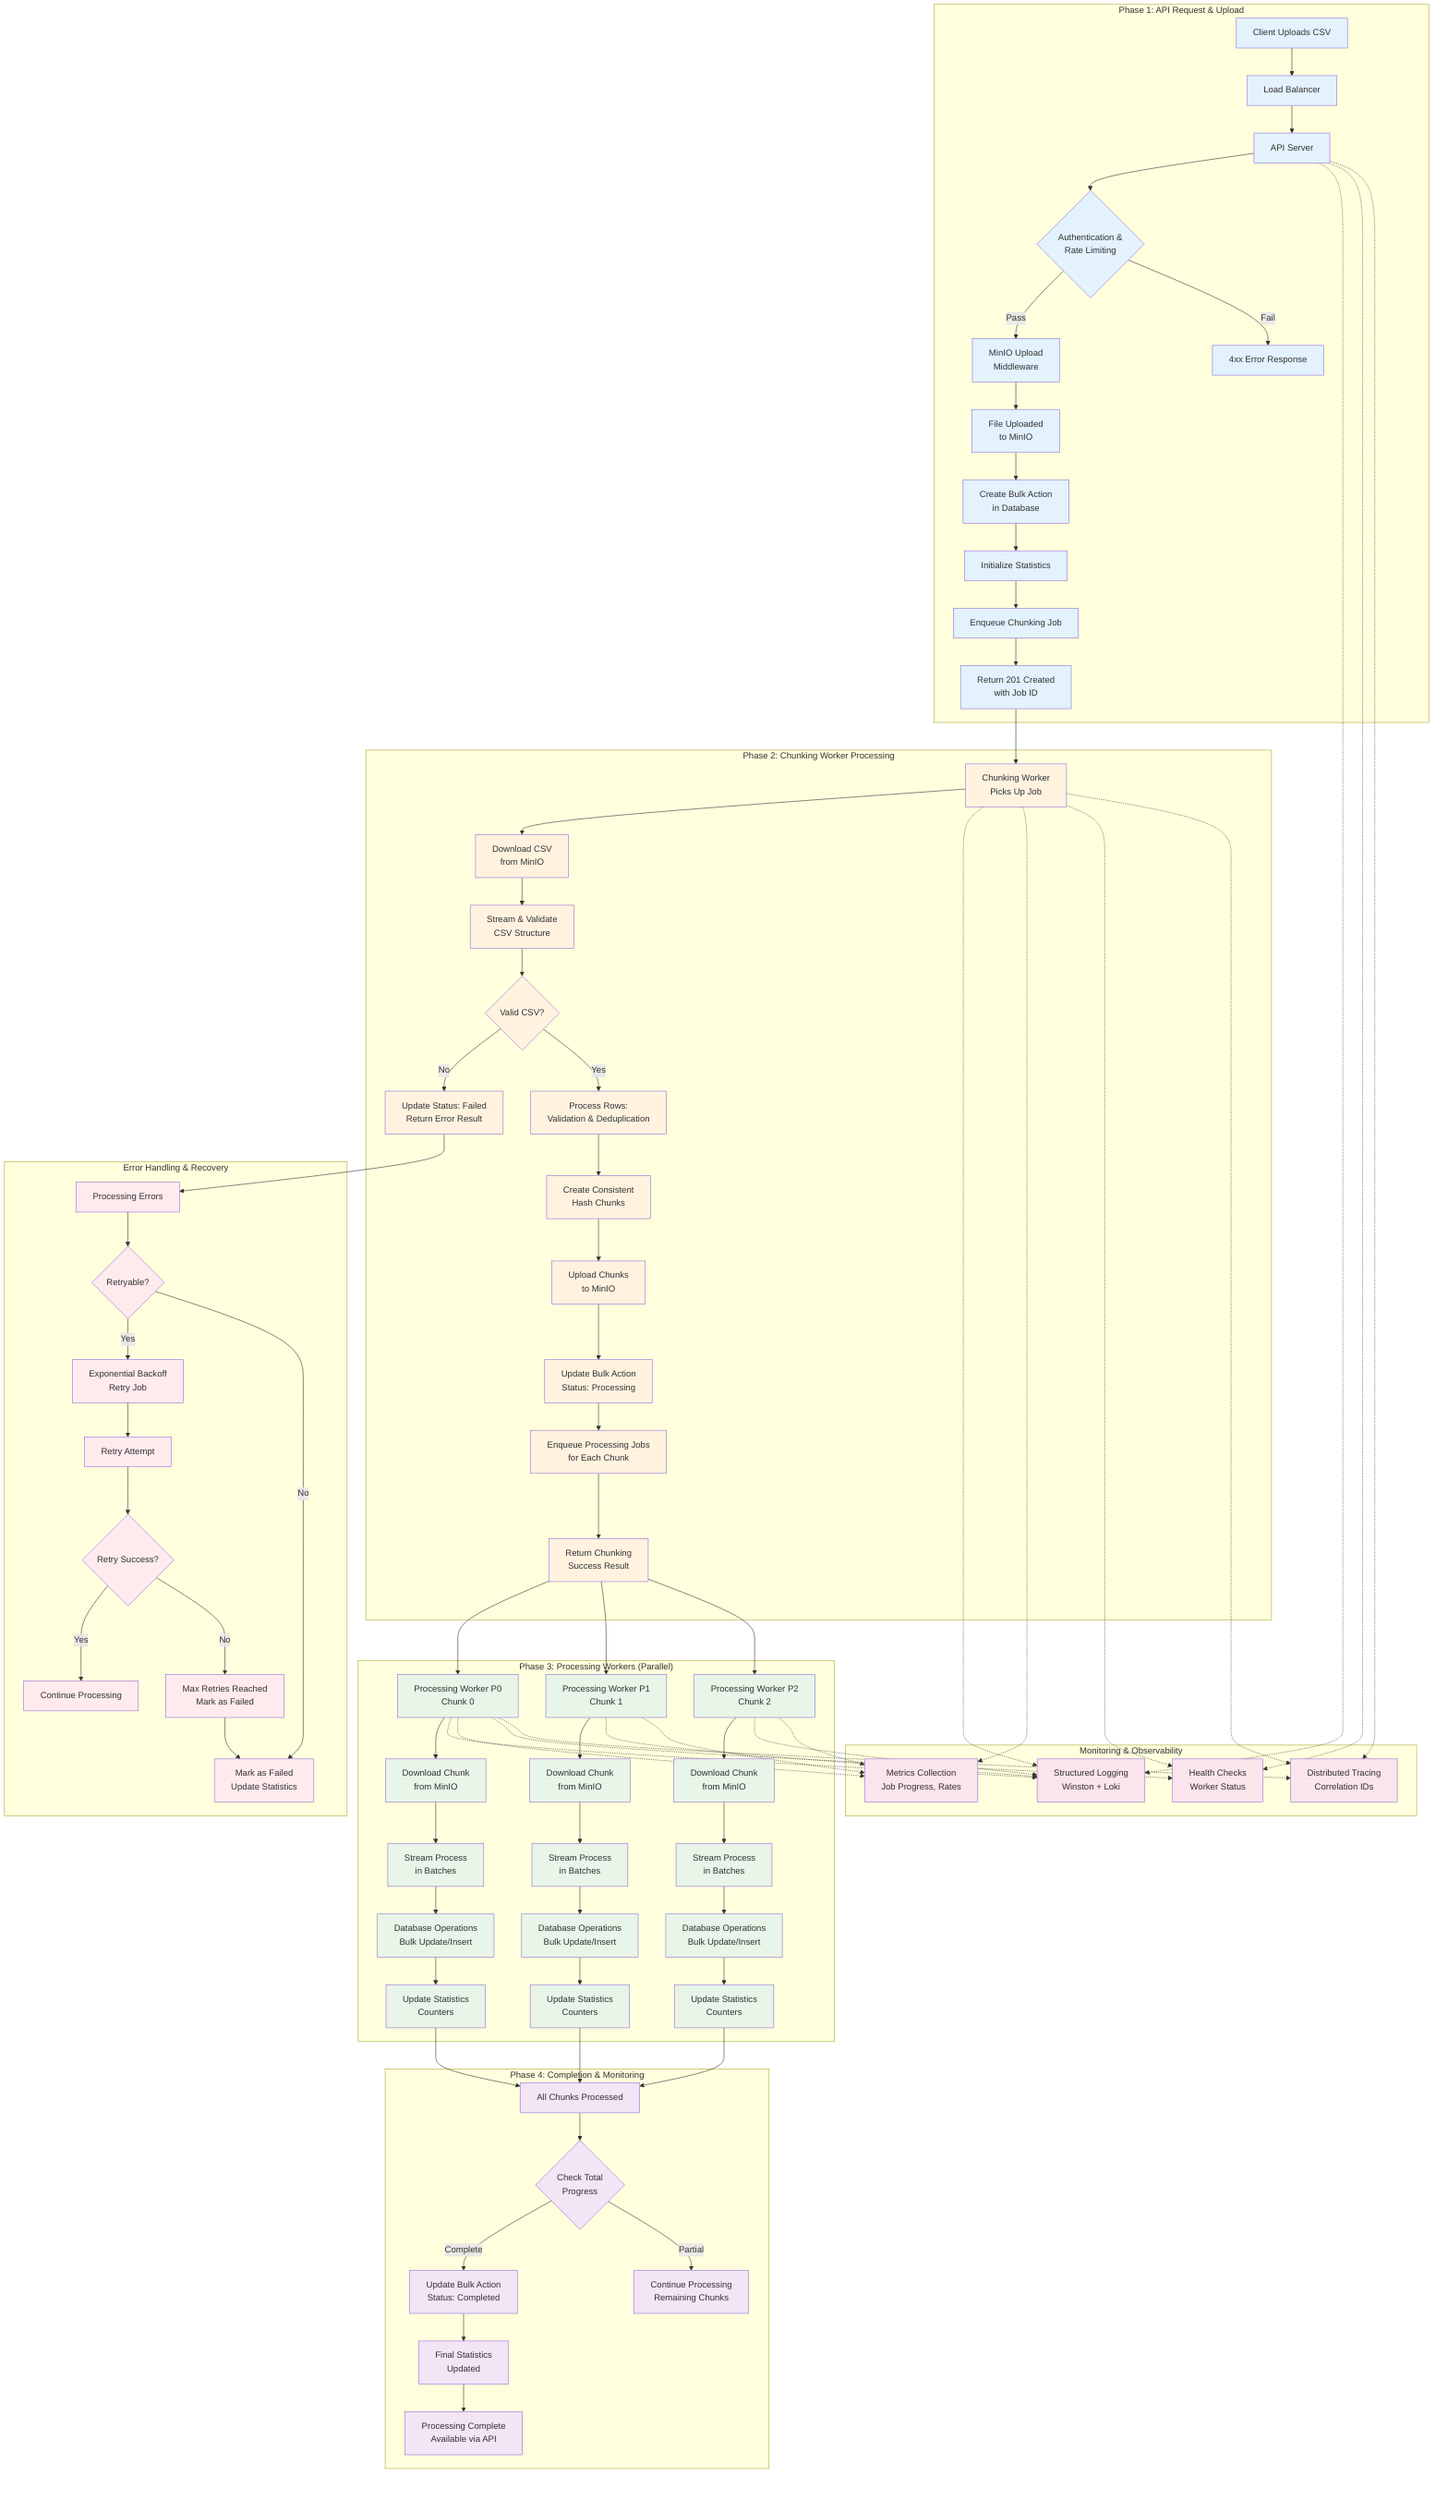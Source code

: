 graph TD
    subgraph "Phase 1: API Request & Upload"
        A[Client Uploads CSV] --> B[Load Balancer]
        B --> C[API Server]
        C --> D{Authentication &<br/>Rate Limiting}
        D -->|Pass| E[MinIO Upload<br/>Middleware]
        D -->|Fail| F[4xx Error Response]
        E --> G[File Uploaded<br/>to MinIO]
        G --> H[Create Bulk Action<br/>in Database]
        H --> I[Initialize Statistics]
        I --> J[Enqueue Chunking Job]
        J --> K[Return 201 Created<br/>with Job ID]
    end
    
    subgraph "Phase 2: Chunking Worker Processing"
        L[Chunking Worker<br/>Picks Up Job] --> M[Download CSV<br/>from MinIO]
        M --> N[Stream & Validate<br/>CSV Structure]
        N --> O{Valid CSV?}
        O -->|No| P[Update Status: Failed<br/>Return Error Result]
        O -->|Yes| Q[Process Rows:<br/>Validation & Deduplication]
        Q --> R[Create Consistent<br/>Hash Chunks]
        R --> S[Upload Chunks<br/>to MinIO]
        S --> T[Update Bulk Action<br/>Status: Processing]
        T --> U[Enqueue Processing Jobs<br/>for Each Chunk]
        U --> V[Return Chunking<br/>Success Result]
    end
    
    subgraph "Phase 3: Processing Workers (Parallel)"
        W1[Processing Worker P0<br/>Chunk 0] --> X1[Download Chunk<br/>from MinIO]
        W2[Processing Worker P1<br/>Chunk 1] --> X2[Download Chunk<br/>from MinIO]
        W3[Processing Worker P2<br/>Chunk 2] --> X3[Download Chunk<br/>from MinIO]
        
        X1 --> Y1[Stream Process<br/>in Batches]
        X2 --> Y2[Stream Process<br/>in Batches]
        X3 --> Y3[Stream Process<br/>in Batches]
        
        Y1 --> Z1[Database Operations<br/>Bulk Update/Insert]
        Y2 --> Z2[Database Operations<br/>Bulk Update/Insert]
        Y3 --> Z3[Database Operations<br/>Bulk Update/Insert]
        
        Z1 --> AA1[Update Statistics<br/>Counters]
        Z2 --> AA2[Update Statistics<br/>Counters]
        Z3 --> AA3[Update Statistics<br/>Counters]
    end
    
    subgraph "Phase 4: Completion & Monitoring"
        BB[All Chunks Processed] --> CC{Check Total<br/>Progress}
        CC -->|Complete| DD[Update Bulk Action<br/>Status: Completed]
        CC -->|Partial| EE[Continue Processing<br/>Remaining Chunks]
        DD --> FF[Final Statistics<br/>Updated]
        FF --> GG[Processing Complete<br/>Available via API]
    end
    
    subgraph "Error Handling & Recovery"
        HH[Processing Errors] --> II{Retryable?}
        II -->|Yes| JJ[Exponential Backoff<br/>Retry Job]
        II -->|No| KK[Mark as Failed<br/>Update Statistics]
        JJ --> LL[Retry Attempt]
        LL --> MM{Retry Success?}
        MM -->|Yes| NN[Continue Processing]
        MM -->|No| OO[Max Retries Reached<br/>Mark as Failed]
    end
    
    subgraph "Monitoring & Observability"
        PP[Structured Logging<br/>Winston + Loki]
        QQ[Metrics Collection<br/>Job Progress, Rates]
        RR[Health Checks<br/>Worker Status]
        SS[Distributed Tracing<br/>Correlation IDs]
    end
    
    %% Connections between phases
    K --> L
    V --> W1
    V --> W2
    V --> W3
    
    AA1 --> BB
    AA2 --> BB
    AA3 --> BB
    
    %% Error connections
    P --> HH
    OO --> KK
    
    %% Monitoring connections
    C -.-> PP
    L -.-> PP
    W1 -.-> PP
    W2 -.-> PP
    W3 -.-> PP
    
    L -.-> QQ
    W1 -.-> QQ
    W2 -.-> QQ
    W3 -.-> QQ
    
    C -.-> RR
    L -.-> RR
    W1 -.-> RR
    
    C -.-> SS
    L -.-> SS
    W1 -.-> SS
    
    %% Styling
    classDef apiPhase fill:#e3f2fd
    classDef chunkingPhase fill:#fff3e0
    classDef processingPhase fill:#e8f5e8
    classDef completionPhase fill:#f3e5f5
    classDef errorPhase fill:#ffebee
    classDef monitoringPhase fill:#fce4ec
    
    class A,B,C,D,E,F,G,H,I,J,K apiPhase
    class L,M,N,O,P,Q,R,S,T,U,V chunkingPhase
    class W1,W2,W3,X1,X2,X3,Y1,Y2,Y3,Z1,Z2,Z3,AA1,AA2,AA3 processingPhase
    class BB,CC,DD,EE,FF,GG completionPhase
    class HH,II,JJ,KK,LL,MM,NN,OO errorPhase
    class PP,QQ,RR,SS monitoringPhase